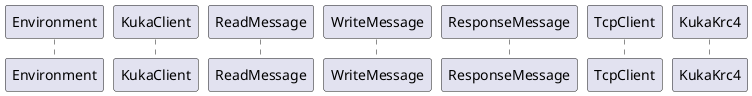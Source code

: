 @startuml "CppOpenShowVarSequenceDiagram"

participant KukaKrc4 as KRC4 order 7 
participant TcpClient as TcpClient order 6
participant ReadMessage as Readmsg order 3
participant WriteMessage as Writemsg order 4
participant ResponseMessage as Responsemsg order 5
participant KukaClient as KukaClient order 2
participant Environment as Env order 1

@enduml
